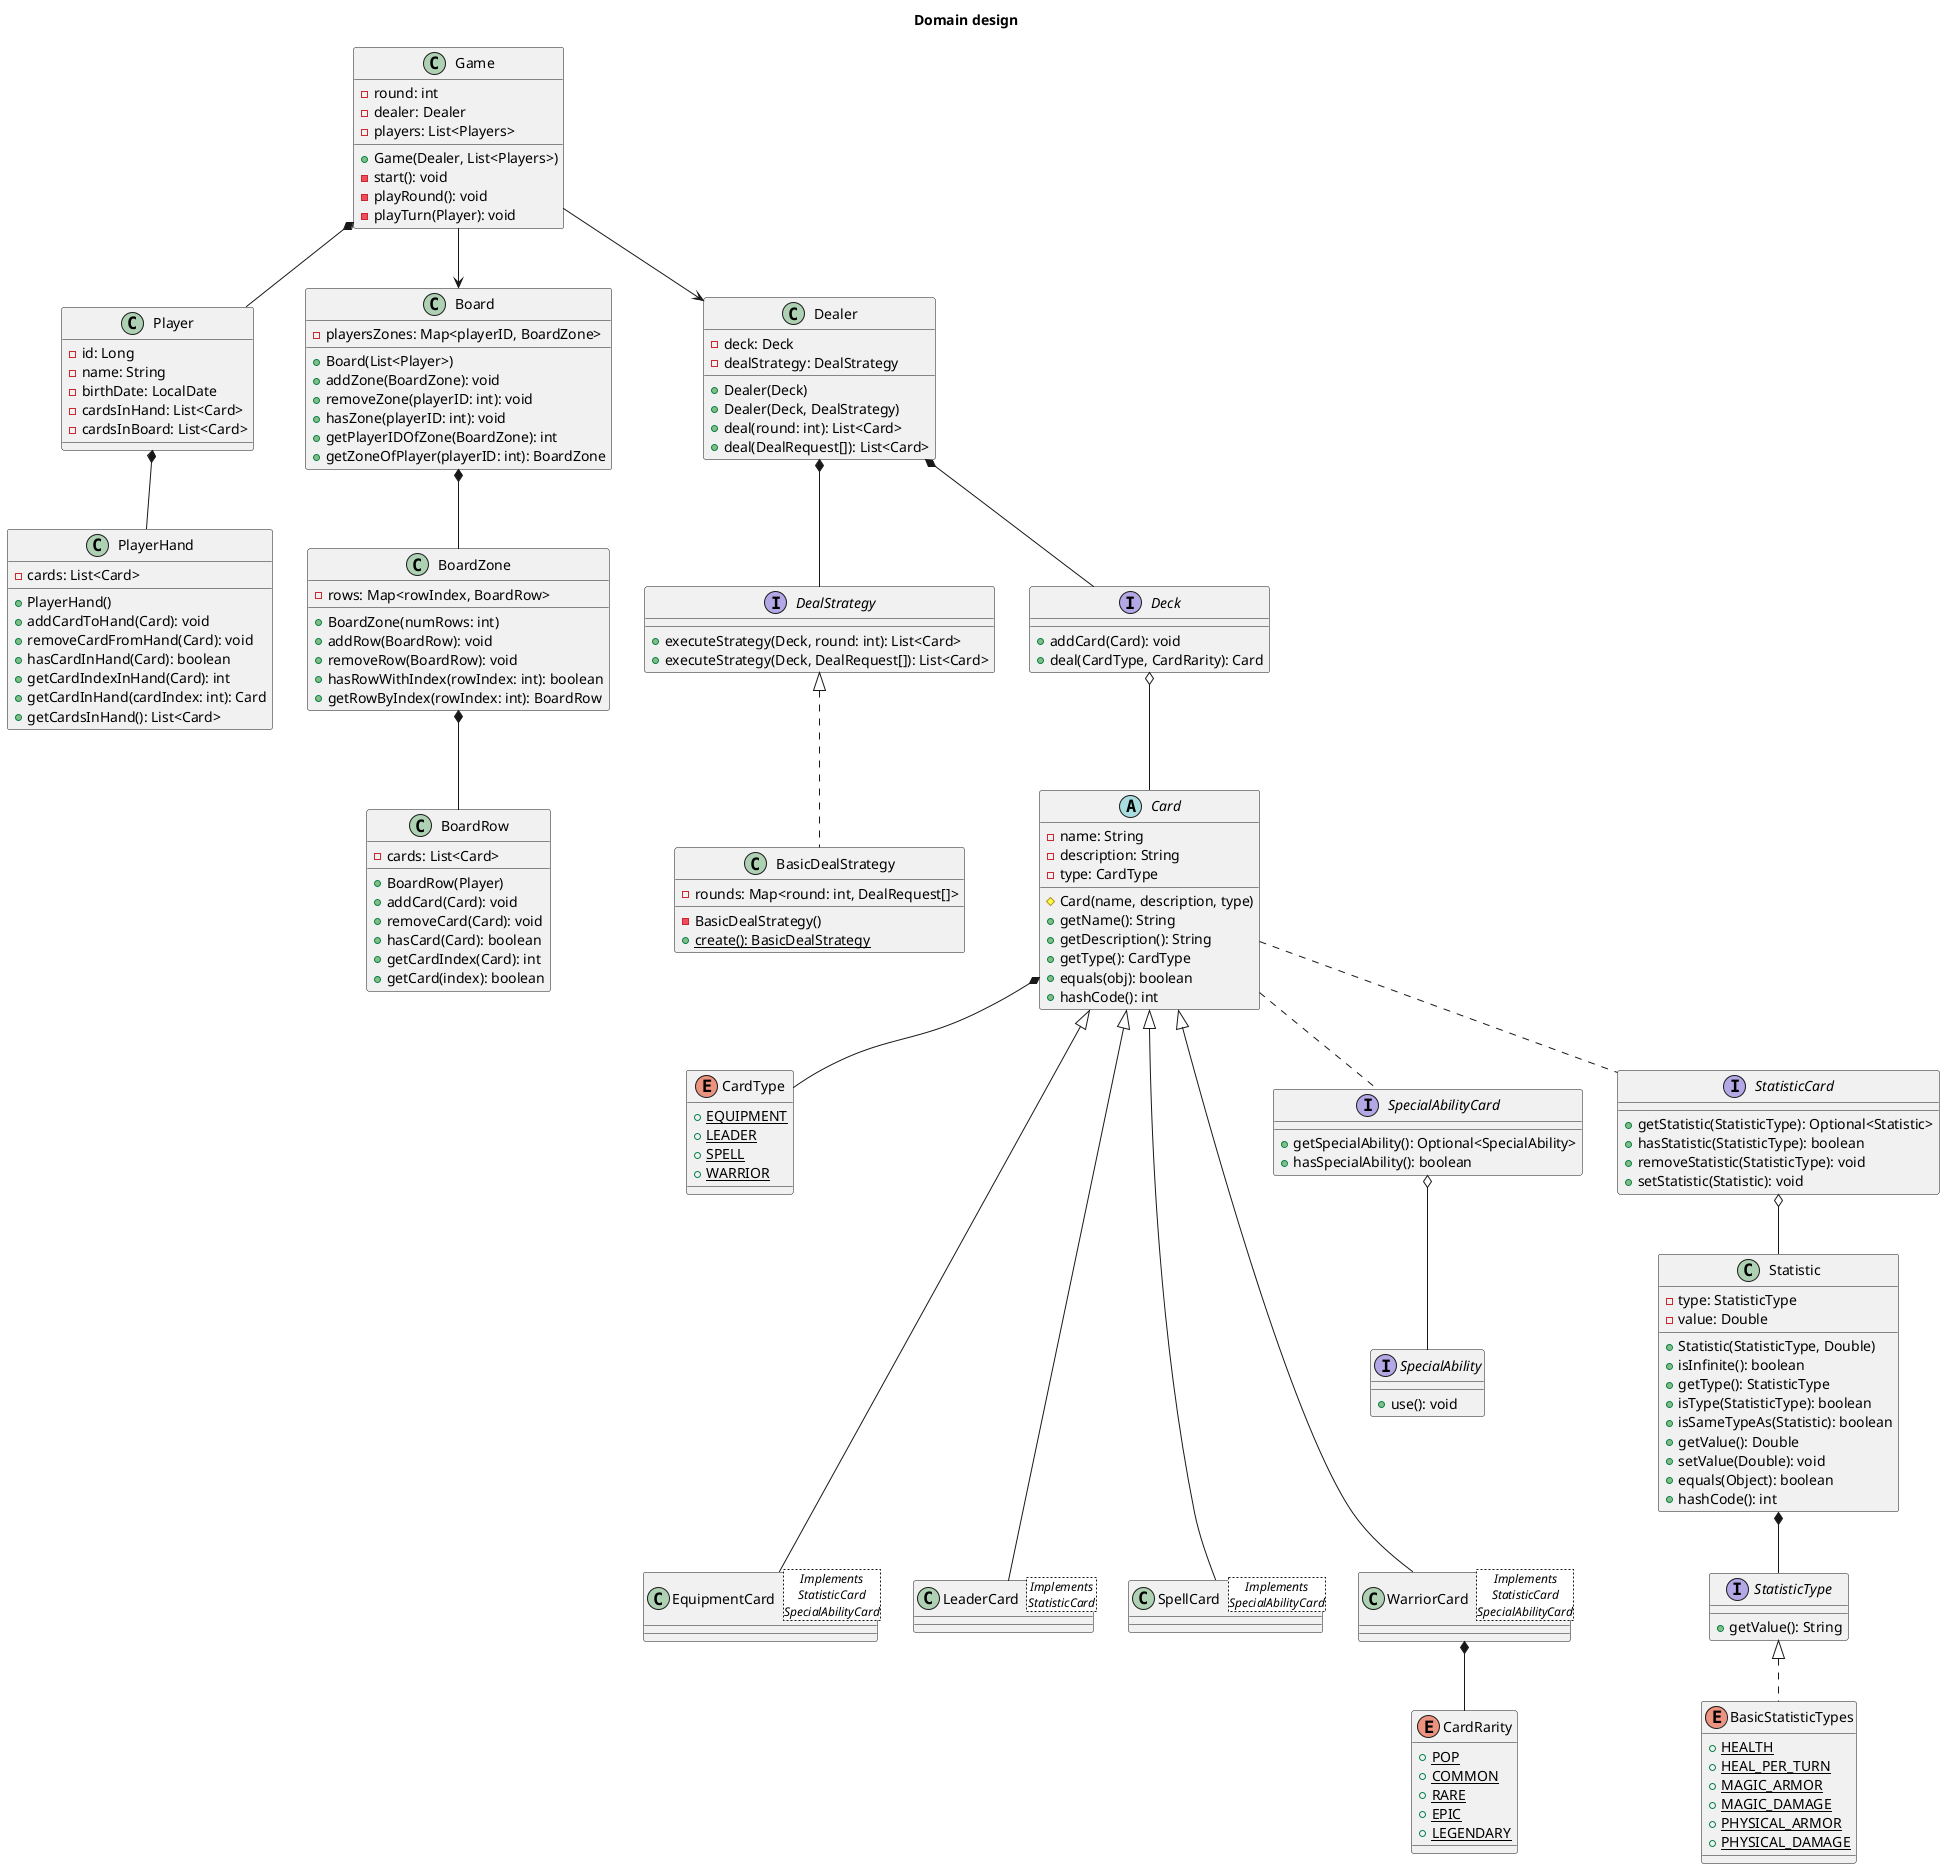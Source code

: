@startuml
title Domain design

Class Game {
 -round: int
 -dealer: Dealer
 -players: List<Players>
 +Game(Dealer, List<Players>)
 -start(): void
 -playRound(): void
 -playTurn(Player): void
}

Class Player {
 -id: Long
 -name: String
 -birthDate: LocalDate
 -cardsInHand: List<Card>
 -cardsInBoard: List<Card>
}

Class PlayerHand {
 -cards: List<Card>
 +PlayerHand()
 +addCardToHand(Card): void
 +removeCardFromHand(Card): void
 +hasCardInHand(Card): boolean
 +getCardIndexInHand(Card): int
 +getCardInHand(cardIndex: int): Card
 +getCardsInHand(): List<Card>
}

Class Board {
 -playersZones: Map<playerID, BoardZone>
 +Board(List<Player>)
 +addZone(BoardZone): void
 +removeZone(playerID: int): void
 +hasZone(playerID: int): void
 +getPlayerIDOfZone(BoardZone): int
 +getZoneOfPlayer(playerID: int): BoardZone
}

Class BoardZone {
 -rows: Map<rowIndex, BoardRow>
 +BoardZone(numRows: int)
 +addRow(BoardRow): void
 +removeRow(BoardRow): void
 +hasRowWithIndex(rowIndex: int): boolean
 +getRowByIndex(rowIndex: int): BoardRow
}

Class BoardRow {
 -cards: List<Card>
 +BoardRow(Player)
 +addCard(Card): void
 +removeCard(Card): void
 +hasCard(Card): boolean
 +getCardIndex(Card): int
 +getCard(index): boolean
}


Game *-- Player
Game --> Board
Game --> Dealer

Player *-- PlayerHand

Board *-- BoardZone
BoardZone *-- BoardRow

'============================================= Deal

Class Dealer {
 -deck: Deck
 -dealStrategy: DealStrategy
 +Dealer(Deck)
 +Dealer(Deck, DealStrategy)
 +deal(round: int): List<Card>
 +deal(DealRequest[]): List<Card>
}

Interface DealStrategy {
 +executeStrategy(Deck, round: int): List<Card>
 +executeStrategy(Deck, DealRequest[]): List<Card> 
}

Class BasicDealStrategy {
 -rounds: Map<round: int, DealRequest[]>
 -BasicDealStrategy()
 +{static} create(): BasicDealStrategy
}

Interface Deck {
 +addCard(Card): void
 +deal(CardType, CardRarity): Card
}

Dealer *-- Deck
Dealer *-- DealStrategy
DealStrategy <|.. BasicDealStrategy

Deck o-- Card

'============================================= Card

Abstract Class Card {
 -name: String
 -description: String
 -type: CardType
 #Card(name, description, type)
 +getName(): String
 +getDescription(): String
 +getType(): CardType
 +equals(obj): boolean
 +hashCode(): int
}

Enum CardType {
 +{static} EQUIPMENT
 +{static} LEADER
 +{static} SPELL
 +{static} WARRIOR
}

Enum CardRarity {
 +{static} POP
 +{static} COMMON
 +{static} RARE
 +{static} EPIC
 +{static} LEGENDARY
}

Class EquipmentCard<Implements\nStatisticCard\nSpecialAbilityCard> {}
Class LeaderCard<Implements\nStatisticCard> {}
Class SpellCard<Implements\nSpecialAbilityCard> {}
Class WarriorCard<Implements\nStatisticCard\nSpecialAbilityCard> {}

Card <|---- LeaderCard
Card <|---- SpellCard
Card <|---- EquipmentCard
Card <|---- WarriorCard
Card *-- CardType

WarriorCard *-- CardRarity

Card .. SpecialAbilityCard
Card .. StatisticCard

'============================================= SpecialAbility

Interface SpecialAbility {
 +use(): void
}

Interface SpecialAbilityCard {
 +getSpecialAbility(): Optional<SpecialAbility>
 +hasSpecialAbility(): boolean
}

SpecialAbilityCard o-- SpecialAbility

'============================================= Statistic

Class Statistic {
 -type: StatisticType
 -value: Double
 +Statistic(StatisticType, Double)
 +isInfinite(): boolean
 +getType(): StatisticType
 +isType(StatisticType): boolean
 +isSameTypeAs(Statistic): boolean
 +getValue(): Double
 +setValue(Double): void
 +equals(Object): boolean
 +hashCode(): int
}

Enum BasicStatisticTypes {
 +{static} HEALTH
 +{static} HEAL_PER_TURN
 +{static} MAGIC_ARMOR
 +{static} MAGIC_DAMAGE
 +{static} PHYSICAL_ARMOR
 +{static} PHYSICAL_DAMAGE
}

Interface StatisticCard {
 +getStatistic(StatisticType): Optional<Statistic>
 +hasStatistic(StatisticType): boolean
 +removeStatistic(StatisticType): void
 +setStatistic(Statistic): void
}

Interface StatisticType {
 +getValue(): String
}

StatisticCard o-- Statistic
Statistic *-- StatisticType
StatisticType <|.. BasicStatisticTypes


@enduml